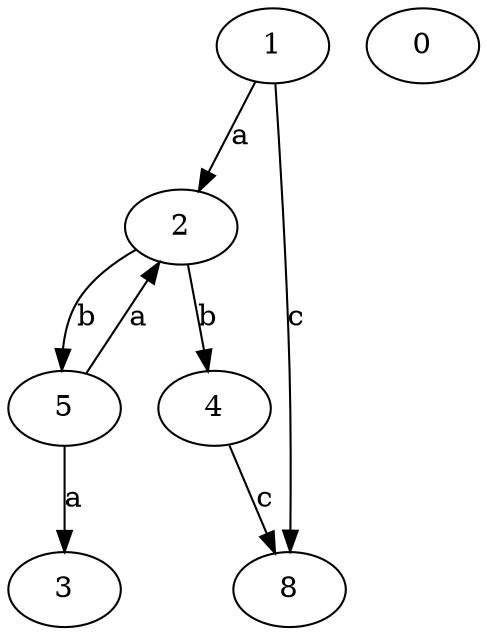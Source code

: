 strict digraph  {
2;
3;
4;
5;
0;
1;
8;
2 -> 4  [label=b];
2 -> 5  [label=b];
4 -> 8  [label=c];
5 -> 2  [label=a];
5 -> 3  [label=a];
1 -> 2  [label=a];
1 -> 8  [label=c];
}
